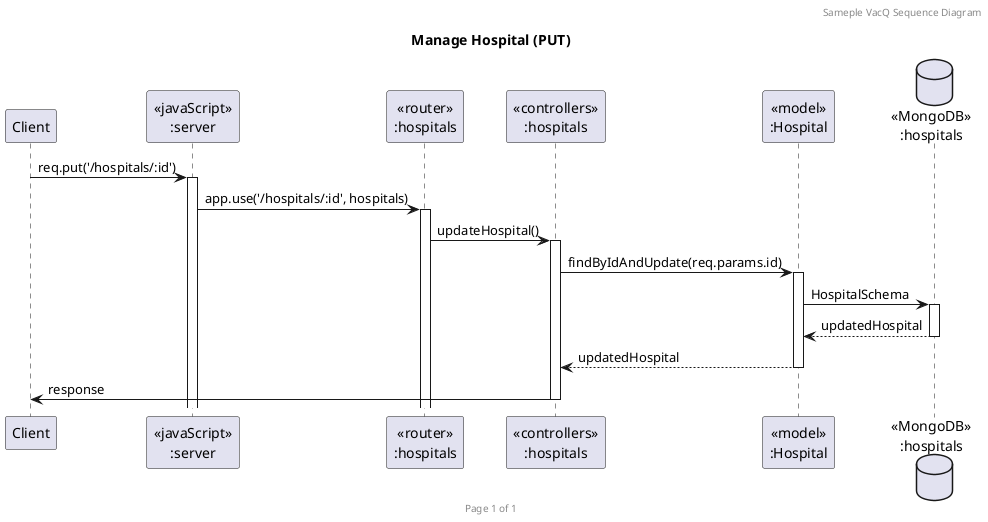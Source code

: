 @startuml Manage Hospital (PUT)

header Sameple VacQ Sequence Diagram
footer Page %page% of %lastpage%
title "Manage Hospital (PUT)"

participant "Client" as client
participant "<<javaScript>>\n:server" as server
participant "<<router>>\n:hospitals" as routerHospitals
participant "<<controllers>>\n:hospitals" as controllersHospitals
participant "<<model>>\n:Hospital" as modelHospital
database "<<MongoDB>>\n:hospitals" as HospitalsDatabase

client->server ++:req.put('/hospitals/:id')
server->routerHospitals ++:app.use('/hospitals/:id', hospitals)
routerHospitals -> controllersHospitals ++:updateHospital()
controllersHospitals->modelHospital ++:findByIdAndUpdate(req.params.id)
modelHospital ->HospitalsDatabase ++: HospitalSchema
HospitalsDatabase --> modelHospital --: updatedHospital
controllersHospitals <-- modelHospital --:updatedHospital
controllersHospitals->client --:response

@enduml